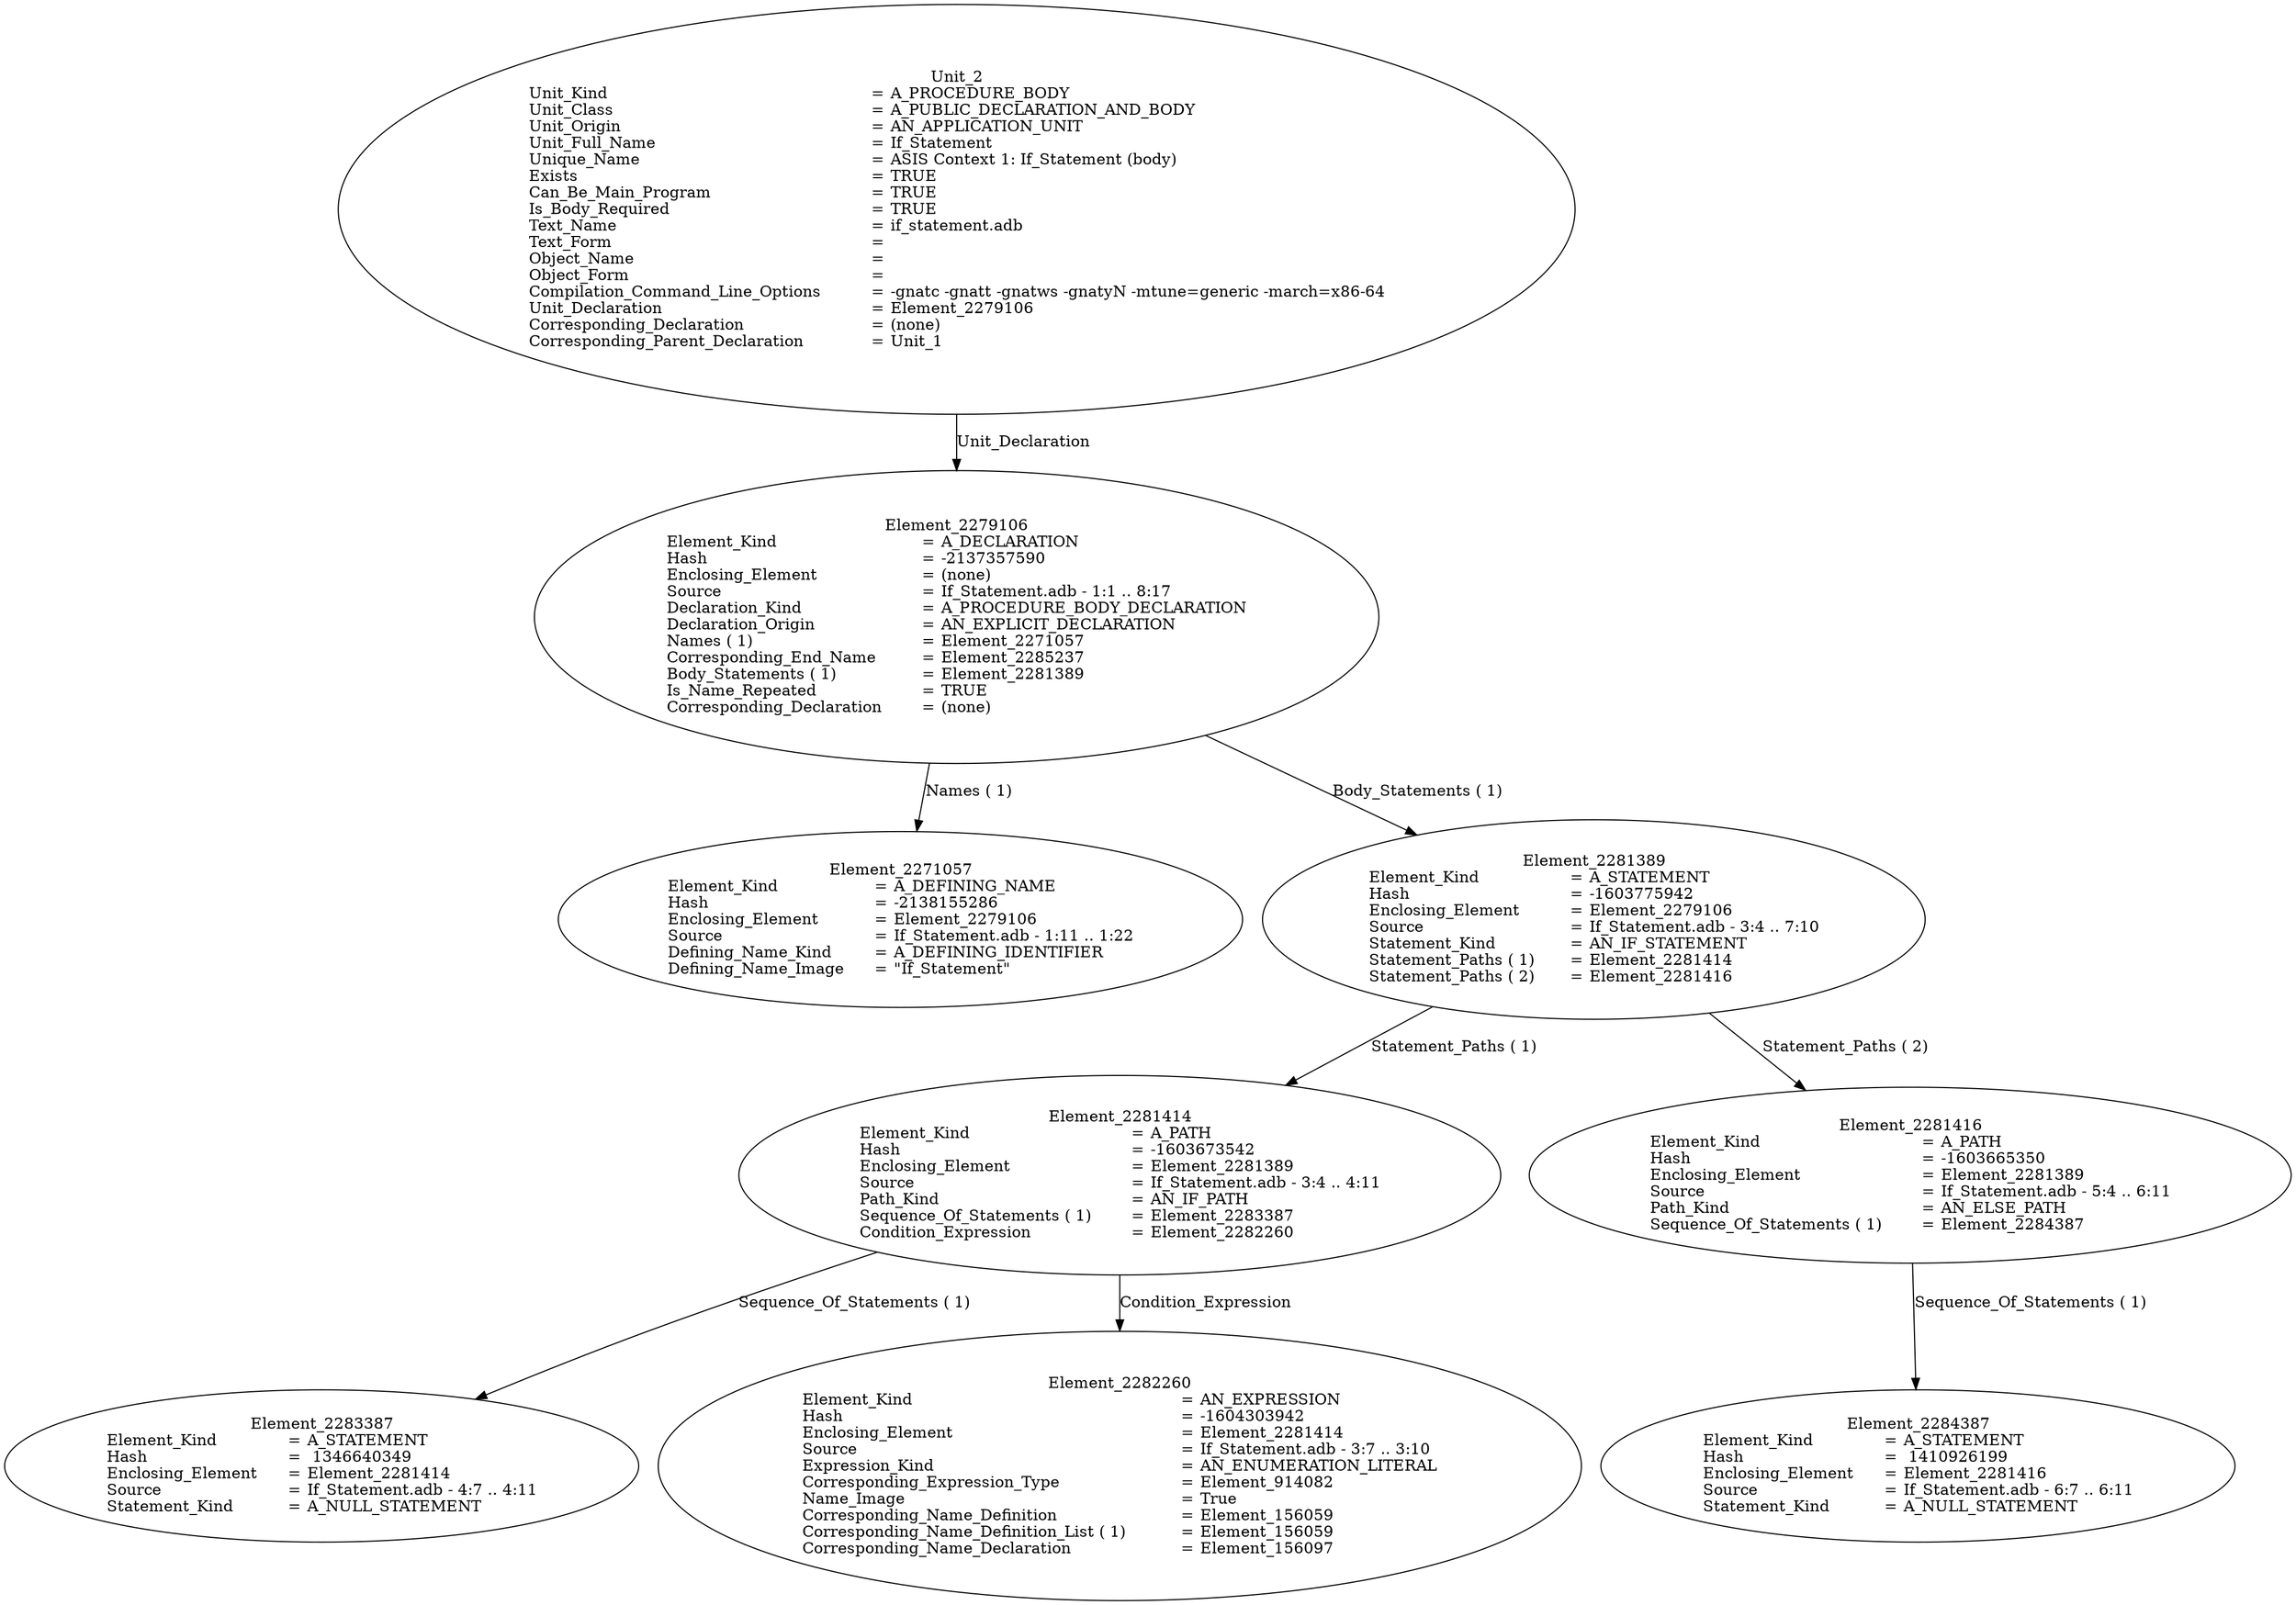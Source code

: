 digraph "if_statement.adt" {
  Unit_2 -> Element_2279106
      [ label=Unit_Declaration ];
  Unit_2
      [ label=<<TABLE BORDER="0" CELLBORDER="0" CELLSPACING="0" CELLPADDING="0"> 
          <TR><TD COLSPAN="3">Unit_2</TD></TR>
          <TR><TD ALIGN="LEFT">Unit_Kind   </TD><TD> = </TD><TD ALIGN="LEFT">A_PROCEDURE_BODY</TD></TR>
          <TR><TD ALIGN="LEFT">Unit_Class   </TD><TD> = </TD><TD ALIGN="LEFT">A_PUBLIC_DECLARATION_AND_BODY</TD></TR>
          <TR><TD ALIGN="LEFT">Unit_Origin   </TD><TD> = </TD><TD ALIGN="LEFT">AN_APPLICATION_UNIT</TD></TR>
          <TR><TD ALIGN="LEFT">Unit_Full_Name    </TD><TD> = </TD><TD ALIGN="LEFT">If_Statement</TD></TR>
          <TR><TD ALIGN="LEFT">Unique_Name   </TD><TD> = </TD><TD ALIGN="LEFT">ASIS Context 1: If_Statement (body)</TD></TR>
          <TR><TD ALIGN="LEFT">Exists  </TD><TD> = </TD><TD ALIGN="LEFT">TRUE</TD></TR>
          <TR><TD ALIGN="LEFT">Can_Be_Main_Program     </TD><TD> = </TD><TD ALIGN="LEFT">TRUE</TD></TR>
          <TR><TD ALIGN="LEFT">Is_Body_Required     </TD><TD> = </TD><TD ALIGN="LEFT">TRUE</TD></TR>
          <TR><TD ALIGN="LEFT">Text_Name   </TD><TD> = </TD><TD ALIGN="LEFT">if_statement.adb</TD></TR>
          <TR><TD ALIGN="LEFT">Text_Form   </TD><TD> = </TD><TD ALIGN="LEFT"></TD></TR>
          <TR><TD ALIGN="LEFT">Object_Name   </TD><TD> = </TD><TD ALIGN="LEFT"></TD></TR>
          <TR><TD ALIGN="LEFT">Object_Form   </TD><TD> = </TD><TD ALIGN="LEFT"></TD></TR>
          <TR><TD ALIGN="LEFT">Compilation_Command_Line_Options         </TD><TD> = </TD><TD ALIGN="LEFT">-gnatc -gnatt -gnatws -gnatyN -mtune=generic -march=x86-64</TD></TR>
          <TR><TD ALIGN="LEFT">Unit_Declaration     </TD><TD> = </TD><TD ALIGN="LEFT">Element_2279106</TD></TR>
          <TR><TD ALIGN="LEFT">Corresponding_Declaration       </TD><TD> = </TD><TD ALIGN="LEFT">(none)</TD></TR>
          <TR><TD ALIGN="LEFT">Corresponding_Parent_Declaration         </TD><TD> = </TD><TD ALIGN="LEFT">Unit_1</TD></TR>
          </TABLE>> ];
  Element_2279106 -> Element_2271057
      [ label="Names ( 1)" ];
  Element_2279106 -> Element_2281389
      [ label="Body_Statements ( 1)" ];
  Element_2279106
      [ label=<<TABLE BORDER="0" CELLBORDER="0" CELLSPACING="0" CELLPADDING="0"> 
          <TR><TD COLSPAN="3">Element_2279106</TD></TR>
          <TR><TD ALIGN="LEFT">Element_Kind    </TD><TD> = </TD><TD ALIGN="LEFT">A_DECLARATION</TD></TR>
          <TR><TD ALIGN="LEFT">Hash  </TD><TD> = </TD><TD ALIGN="LEFT">-2137357590</TD></TR>
          <TR><TD ALIGN="LEFT">Enclosing_Element     </TD><TD> = </TD><TD ALIGN="LEFT">(none)</TD></TR>
          <TR><TD ALIGN="LEFT">Source  </TD><TD> = </TD><TD ALIGN="LEFT">If_Statement.adb - 1:1 .. 8:17</TD></TR>
          <TR><TD ALIGN="LEFT">Declaration_Kind     </TD><TD> = </TD><TD ALIGN="LEFT">A_PROCEDURE_BODY_DECLARATION</TD></TR>
          <TR><TD ALIGN="LEFT">Declaration_Origin     </TD><TD> = </TD><TD ALIGN="LEFT">AN_EXPLICIT_DECLARATION</TD></TR>
          <TR><TD ALIGN="LEFT">Names ( 1)   </TD><TD> = </TD><TD ALIGN="LEFT">Element_2271057</TD></TR>
          <TR><TD ALIGN="LEFT">Corresponding_End_Name      </TD><TD> = </TD><TD ALIGN="LEFT">Element_2285237</TD></TR>
          <TR><TD ALIGN="LEFT">Body_Statements ( 1)      </TD><TD> = </TD><TD ALIGN="LEFT">Element_2281389</TD></TR>
          <TR><TD ALIGN="LEFT">Is_Name_Repeated     </TD><TD> = </TD><TD ALIGN="LEFT">TRUE</TD></TR>
          <TR><TD ALIGN="LEFT">Corresponding_Declaration       </TD><TD> = </TD><TD ALIGN="LEFT">(none)</TD></TR>
          </TABLE>> ];
  Element_2271057
      [ label=<<TABLE BORDER="0" CELLBORDER="0" CELLSPACING="0" CELLPADDING="0"> 
          <TR><TD COLSPAN="3">Element_2271057</TD></TR>
          <TR><TD ALIGN="LEFT">Element_Kind    </TD><TD> = </TD><TD ALIGN="LEFT">A_DEFINING_NAME</TD></TR>
          <TR><TD ALIGN="LEFT">Hash  </TD><TD> = </TD><TD ALIGN="LEFT">-2138155286</TD></TR>
          <TR><TD ALIGN="LEFT">Enclosing_Element     </TD><TD> = </TD><TD ALIGN="LEFT">Element_2279106</TD></TR>
          <TR><TD ALIGN="LEFT">Source  </TD><TD> = </TD><TD ALIGN="LEFT">If_Statement.adb - 1:11 .. 1:22</TD></TR>
          <TR><TD ALIGN="LEFT">Defining_Name_Kind     </TD><TD> = </TD><TD ALIGN="LEFT">A_DEFINING_IDENTIFIER</TD></TR>
          <TR><TD ALIGN="LEFT">Defining_Name_Image     </TD><TD> = </TD><TD ALIGN="LEFT">"If_Statement"</TD></TR>
          </TABLE>> ];
  Element_2281389 -> Element_2281414
      [ label="Statement_Paths ( 1)" ];
  Element_2281389 -> Element_2281416
      [ label="Statement_Paths ( 2)" ];
  Element_2281389
      [ label=<<TABLE BORDER="0" CELLBORDER="0" CELLSPACING="0" CELLPADDING="0"> 
          <TR><TD COLSPAN="3">Element_2281389</TD></TR>
          <TR><TD ALIGN="LEFT">Element_Kind    </TD><TD> = </TD><TD ALIGN="LEFT">A_STATEMENT</TD></TR>
          <TR><TD ALIGN="LEFT">Hash  </TD><TD> = </TD><TD ALIGN="LEFT">-1603775942</TD></TR>
          <TR><TD ALIGN="LEFT">Enclosing_Element     </TD><TD> = </TD><TD ALIGN="LEFT">Element_2279106</TD></TR>
          <TR><TD ALIGN="LEFT">Source  </TD><TD> = </TD><TD ALIGN="LEFT">If_Statement.adb - 3:4 .. 7:10</TD></TR>
          <TR><TD ALIGN="LEFT">Statement_Kind    </TD><TD> = </TD><TD ALIGN="LEFT">AN_IF_STATEMENT</TD></TR>
          <TR><TD ALIGN="LEFT">Statement_Paths ( 1)      </TD><TD> = </TD><TD ALIGN="LEFT">Element_2281414</TD></TR>
          <TR><TD ALIGN="LEFT">Statement_Paths ( 2)      </TD><TD> = </TD><TD ALIGN="LEFT">Element_2281416</TD></TR>
          </TABLE>> ];
  Element_2281414 -> Element_2283387
      [ label="Sequence_Of_Statements ( 1)" ];
  Element_2281414 -> Element_2282260
      [ label=Condition_Expression ];
  Element_2281414
      [ label=<<TABLE BORDER="0" CELLBORDER="0" CELLSPACING="0" CELLPADDING="0"> 
          <TR><TD COLSPAN="3">Element_2281414</TD></TR>
          <TR><TD ALIGN="LEFT">Element_Kind    </TD><TD> = </TD><TD ALIGN="LEFT">A_PATH</TD></TR>
          <TR><TD ALIGN="LEFT">Hash  </TD><TD> = </TD><TD ALIGN="LEFT">-1603673542</TD></TR>
          <TR><TD ALIGN="LEFT">Enclosing_Element     </TD><TD> = </TD><TD ALIGN="LEFT">Element_2281389</TD></TR>
          <TR><TD ALIGN="LEFT">Source  </TD><TD> = </TD><TD ALIGN="LEFT">If_Statement.adb - 3:4 .. 4:11</TD></TR>
          <TR><TD ALIGN="LEFT">Path_Kind   </TD><TD> = </TD><TD ALIGN="LEFT">AN_IF_PATH</TD></TR>
          <TR><TD ALIGN="LEFT">Sequence_Of_Statements ( 1)       </TD><TD> = </TD><TD ALIGN="LEFT">Element_2283387</TD></TR>
          <TR><TD ALIGN="LEFT">Condition_Expression      </TD><TD> = </TD><TD ALIGN="LEFT">Element_2282260</TD></TR>
          </TABLE>> ];
  Element_2282260
      [ label=<<TABLE BORDER="0" CELLBORDER="0" CELLSPACING="0" CELLPADDING="0"> 
          <TR><TD COLSPAN="3">Element_2282260</TD></TR>
          <TR><TD ALIGN="LEFT">Element_Kind    </TD><TD> = </TD><TD ALIGN="LEFT">AN_EXPRESSION</TD></TR>
          <TR><TD ALIGN="LEFT">Hash  </TD><TD> = </TD><TD ALIGN="LEFT">-1604303942</TD></TR>
          <TR><TD ALIGN="LEFT">Enclosing_Element     </TD><TD> = </TD><TD ALIGN="LEFT">Element_2281414</TD></TR>
          <TR><TD ALIGN="LEFT">Source  </TD><TD> = </TD><TD ALIGN="LEFT">If_Statement.adb - 3:7 .. 3:10</TD></TR>
          <TR><TD ALIGN="LEFT">Expression_Kind    </TD><TD> = </TD><TD ALIGN="LEFT">AN_ENUMERATION_LITERAL</TD></TR>
          <TR><TD ALIGN="LEFT">Corresponding_Expression_Type        </TD><TD> = </TD><TD ALIGN="LEFT">Element_914082</TD></TR>
          <TR><TD ALIGN="LEFT">Name_Image   </TD><TD> = </TD><TD ALIGN="LEFT">True</TD></TR>
          <TR><TD ALIGN="LEFT">Corresponding_Name_Definition        </TD><TD> = </TD><TD ALIGN="LEFT">Element_156059</TD></TR>
          <TR><TD ALIGN="LEFT">Corresponding_Name_Definition_List ( 1)          </TD><TD> = </TD><TD ALIGN="LEFT">Element_156059</TD></TR>
          <TR><TD ALIGN="LEFT">Corresponding_Name_Declaration        </TD><TD> = </TD><TD ALIGN="LEFT">Element_156097</TD></TR>
          </TABLE>> ];
  Element_2283387
      [ label=<<TABLE BORDER="0" CELLBORDER="0" CELLSPACING="0" CELLPADDING="0"> 
          <TR><TD COLSPAN="3">Element_2283387</TD></TR>
          <TR><TD ALIGN="LEFT">Element_Kind    </TD><TD> = </TD><TD ALIGN="LEFT">A_STATEMENT</TD></TR>
          <TR><TD ALIGN="LEFT">Hash  </TD><TD> = </TD><TD ALIGN="LEFT"> 1346640349</TD></TR>
          <TR><TD ALIGN="LEFT">Enclosing_Element     </TD><TD> = </TD><TD ALIGN="LEFT">Element_2281414</TD></TR>
          <TR><TD ALIGN="LEFT">Source  </TD><TD> = </TD><TD ALIGN="LEFT">If_Statement.adb - 4:7 .. 4:11</TD></TR>
          <TR><TD ALIGN="LEFT">Statement_Kind    </TD><TD> = </TD><TD ALIGN="LEFT">A_NULL_STATEMENT</TD></TR>
          </TABLE>> ];
  Element_2281416 -> Element_2284387
      [ label="Sequence_Of_Statements ( 1)" ];
  Element_2281416
      [ label=<<TABLE BORDER="0" CELLBORDER="0" CELLSPACING="0" CELLPADDING="0"> 
          <TR><TD COLSPAN="3">Element_2281416</TD></TR>
          <TR><TD ALIGN="LEFT">Element_Kind    </TD><TD> = </TD><TD ALIGN="LEFT">A_PATH</TD></TR>
          <TR><TD ALIGN="LEFT">Hash  </TD><TD> = </TD><TD ALIGN="LEFT">-1603665350</TD></TR>
          <TR><TD ALIGN="LEFT">Enclosing_Element     </TD><TD> = </TD><TD ALIGN="LEFT">Element_2281389</TD></TR>
          <TR><TD ALIGN="LEFT">Source  </TD><TD> = </TD><TD ALIGN="LEFT">If_Statement.adb - 5:4 .. 6:11</TD></TR>
          <TR><TD ALIGN="LEFT">Path_Kind   </TD><TD> = </TD><TD ALIGN="LEFT">AN_ELSE_PATH</TD></TR>
          <TR><TD ALIGN="LEFT">Sequence_Of_Statements ( 1)       </TD><TD> = </TD><TD ALIGN="LEFT">Element_2284387</TD></TR>
          </TABLE>> ];
  Element_2284387
      [ label=<<TABLE BORDER="0" CELLBORDER="0" CELLSPACING="0" CELLPADDING="0"> 
          <TR><TD COLSPAN="3">Element_2284387</TD></TR>
          <TR><TD ALIGN="LEFT">Element_Kind    </TD><TD> = </TD><TD ALIGN="LEFT">A_STATEMENT</TD></TR>
          <TR><TD ALIGN="LEFT">Hash  </TD><TD> = </TD><TD ALIGN="LEFT"> 1410926199</TD></TR>
          <TR><TD ALIGN="LEFT">Enclosing_Element     </TD><TD> = </TD><TD ALIGN="LEFT">Element_2281416</TD></TR>
          <TR><TD ALIGN="LEFT">Source  </TD><TD> = </TD><TD ALIGN="LEFT">If_Statement.adb - 6:7 .. 6:11</TD></TR>
          <TR><TD ALIGN="LEFT">Statement_Kind    </TD><TD> = </TD><TD ALIGN="LEFT">A_NULL_STATEMENT</TD></TR>
          </TABLE>> ]
}
